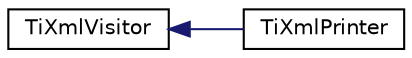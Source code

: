 digraph "Graphical Class Hierarchy"
{
  edge [fontname="Helvetica",fontsize="10",labelfontname="Helvetica",labelfontsize="10"];
  node [fontname="Helvetica",fontsize="10",shape=record];
  rankdir="LR";
  Node1 [label="TiXmlVisitor",height=0.2,width=0.4,color="black", fillcolor="white", style="filled",URL="$class_ti_xml_visitor.html",tooltip="Part of the tinyxml library. "];
  Node1 -> Node2 [dir="back",color="midnightblue",fontsize="10",style="solid",fontname="Helvetica"];
  Node2 [label="TiXmlPrinter",height=0.2,width=0.4,color="black", fillcolor="white", style="filled",URL="$class_ti_xml_printer.html",tooltip="Part of the tinyxml library. "];
}
